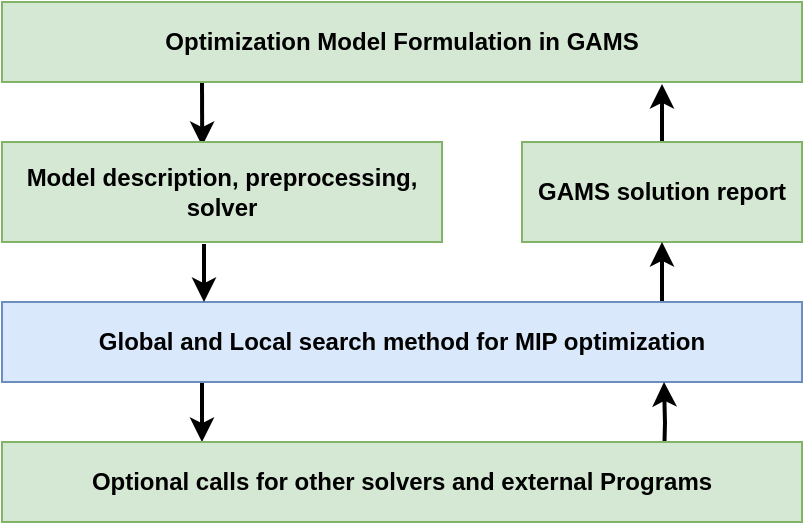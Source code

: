 <mxfile version="20.3.0" type="device"><diagram id="JJRhCfCdLm1BY0-krwjm" name="Page-1"><mxGraphModel dx="868" dy="450" grid="1" gridSize="10" guides="1" tooltips="1" connect="1" arrows="1" fold="1" page="1" pageScale="1" pageWidth="850" pageHeight="1100" math="0" shadow="0"><root><mxCell id="0"/><mxCell id="1" parent="0"/><mxCell id="Lq4XwAXNKPxVCvOd-A5--8" style="edgeStyle=orthogonalEdgeStyle;rounded=0;orthogonalLoop=1;jettySize=auto;html=1;exitX=0.25;exitY=1;exitDx=0;exitDy=0;entryX=0.455;entryY=0.04;entryDx=0;entryDy=0;entryPerimeter=0;strokeWidth=2;" edge="1" parent="1" source="Lq4XwAXNKPxVCvOd-A5--1" target="Lq4XwAXNKPxVCvOd-A5--2"><mxGeometry relative="1" as="geometry"/></mxCell><mxCell id="Lq4XwAXNKPxVCvOd-A5--1" value="Optimization Model Formulation in GAMS" style="rounded=0;whiteSpace=wrap;html=1;fillColor=#d5e8d4;strokeColor=#82b366;fontStyle=1" vertex="1" parent="1"><mxGeometry x="360" y="200" width="400" height="40" as="geometry"/></mxCell><mxCell id="Lq4XwAXNKPxVCvOd-A5--2" value="Model description, preprocessing, &lt;br/&gt;solver" style="rounded=0;whiteSpace=wrap;html=1;fillColor=#d5e8d4;strokeColor=#82b366;fontStyle=1" vertex="1" parent="1"><mxGeometry x="360" y="270" width="220" height="50" as="geometry"/></mxCell><mxCell id="Lq4XwAXNKPxVCvOd-A5--14" style="edgeStyle=orthogonalEdgeStyle;rounded=0;orthogonalLoop=1;jettySize=auto;html=1;exitX=0.5;exitY=0;exitDx=0;exitDy=0;entryX=0.825;entryY=1.025;entryDx=0;entryDy=0;entryPerimeter=0;strokeWidth=2;" edge="1" parent="1" source="Lq4XwAXNKPxVCvOd-A5--3" target="Lq4XwAXNKPxVCvOd-A5--1"><mxGeometry relative="1" as="geometry"/></mxCell><mxCell id="Lq4XwAXNKPxVCvOd-A5--3" value="GAMS solution report " style="rounded=0;whiteSpace=wrap;html=1;fillColor=#d5e8d4;strokeColor=#82b366;fontStyle=1" vertex="1" parent="1"><mxGeometry x="620" y="270" width="140" height="50" as="geometry"/></mxCell><mxCell id="Lq4XwAXNKPxVCvOd-A5--10" style="edgeStyle=orthogonalEdgeStyle;rounded=0;orthogonalLoop=1;jettySize=auto;html=1;exitX=0.25;exitY=1;exitDx=0;exitDy=0;entryX=0.25;entryY=0;entryDx=0;entryDy=0;strokeWidth=2;" edge="1" parent="1" source="Lq4XwAXNKPxVCvOd-A5--4" target="Lq4XwAXNKPxVCvOd-A5--5"><mxGeometry relative="1" as="geometry"/></mxCell><mxCell id="Lq4XwAXNKPxVCvOd-A5--13" style="edgeStyle=orthogonalEdgeStyle;rounded=0;orthogonalLoop=1;jettySize=auto;html=1;exitX=0.75;exitY=0;exitDx=0;exitDy=0;strokeWidth=2;" edge="1" parent="1"><mxGeometry relative="1" as="geometry"><mxPoint x="690" y="350" as="sourcePoint"/><mxPoint x="690" y="320" as="targetPoint"/></mxGeometry></mxCell><mxCell id="Lq4XwAXNKPxVCvOd-A5--4" value="Global and Local search method for MIP optimization" style="rounded=0;whiteSpace=wrap;html=1;fillColor=#dae8fc;strokeColor=#6c8ebf;fontStyle=1" vertex="1" parent="1"><mxGeometry x="360" y="350" width="400" height="40" as="geometry"/></mxCell><mxCell id="Lq4XwAXNKPxVCvOd-A5--12" style="edgeStyle=orthogonalEdgeStyle;rounded=0;orthogonalLoop=1;jettySize=auto;html=1;exitX=0.75;exitY=0;exitDx=0;exitDy=0;entryX=0.75;entryY=1;entryDx=0;entryDy=0;strokeWidth=2;" edge="1" parent="1"><mxGeometry relative="1" as="geometry"><mxPoint x="691" y="430" as="sourcePoint"/><mxPoint x="691" y="390" as="targetPoint"/></mxGeometry></mxCell><mxCell id="Lq4XwAXNKPxVCvOd-A5--5" value="&lt;div style=&quot;text-align: justify;&quot;&gt;&lt;br&gt;&lt;/div&gt;&lt;div style=&quot;text-align: justify;&quot;&gt;&lt;span style=&quot;background-color: initial;&quot;&gt;Optional calls for other solvers and external Programs&lt;/span&gt;&lt;/div&gt;&lt;div style=&quot;text-align: justify;&quot;&gt;&lt;br&gt;&lt;/div&gt;" style="rounded=0;whiteSpace=wrap;html=1;fillColor=#d5e8d4;strokeColor=#82b366;fontStyle=1" vertex="1" parent="1"><mxGeometry x="360" y="420" width="400" height="40" as="geometry"/></mxCell><mxCell id="Lq4XwAXNKPxVCvOd-A5--11" style="edgeStyle=orthogonalEdgeStyle;rounded=0;orthogonalLoop=1;jettySize=auto;html=1;exitX=0.25;exitY=1;exitDx=0;exitDy=0;strokeWidth=2;" edge="1" parent="1"><mxGeometry relative="1" as="geometry"><mxPoint x="461.0" y="321" as="sourcePoint"/><mxPoint x="461" y="350" as="targetPoint"/></mxGeometry></mxCell></root></mxGraphModel></diagram></mxfile>